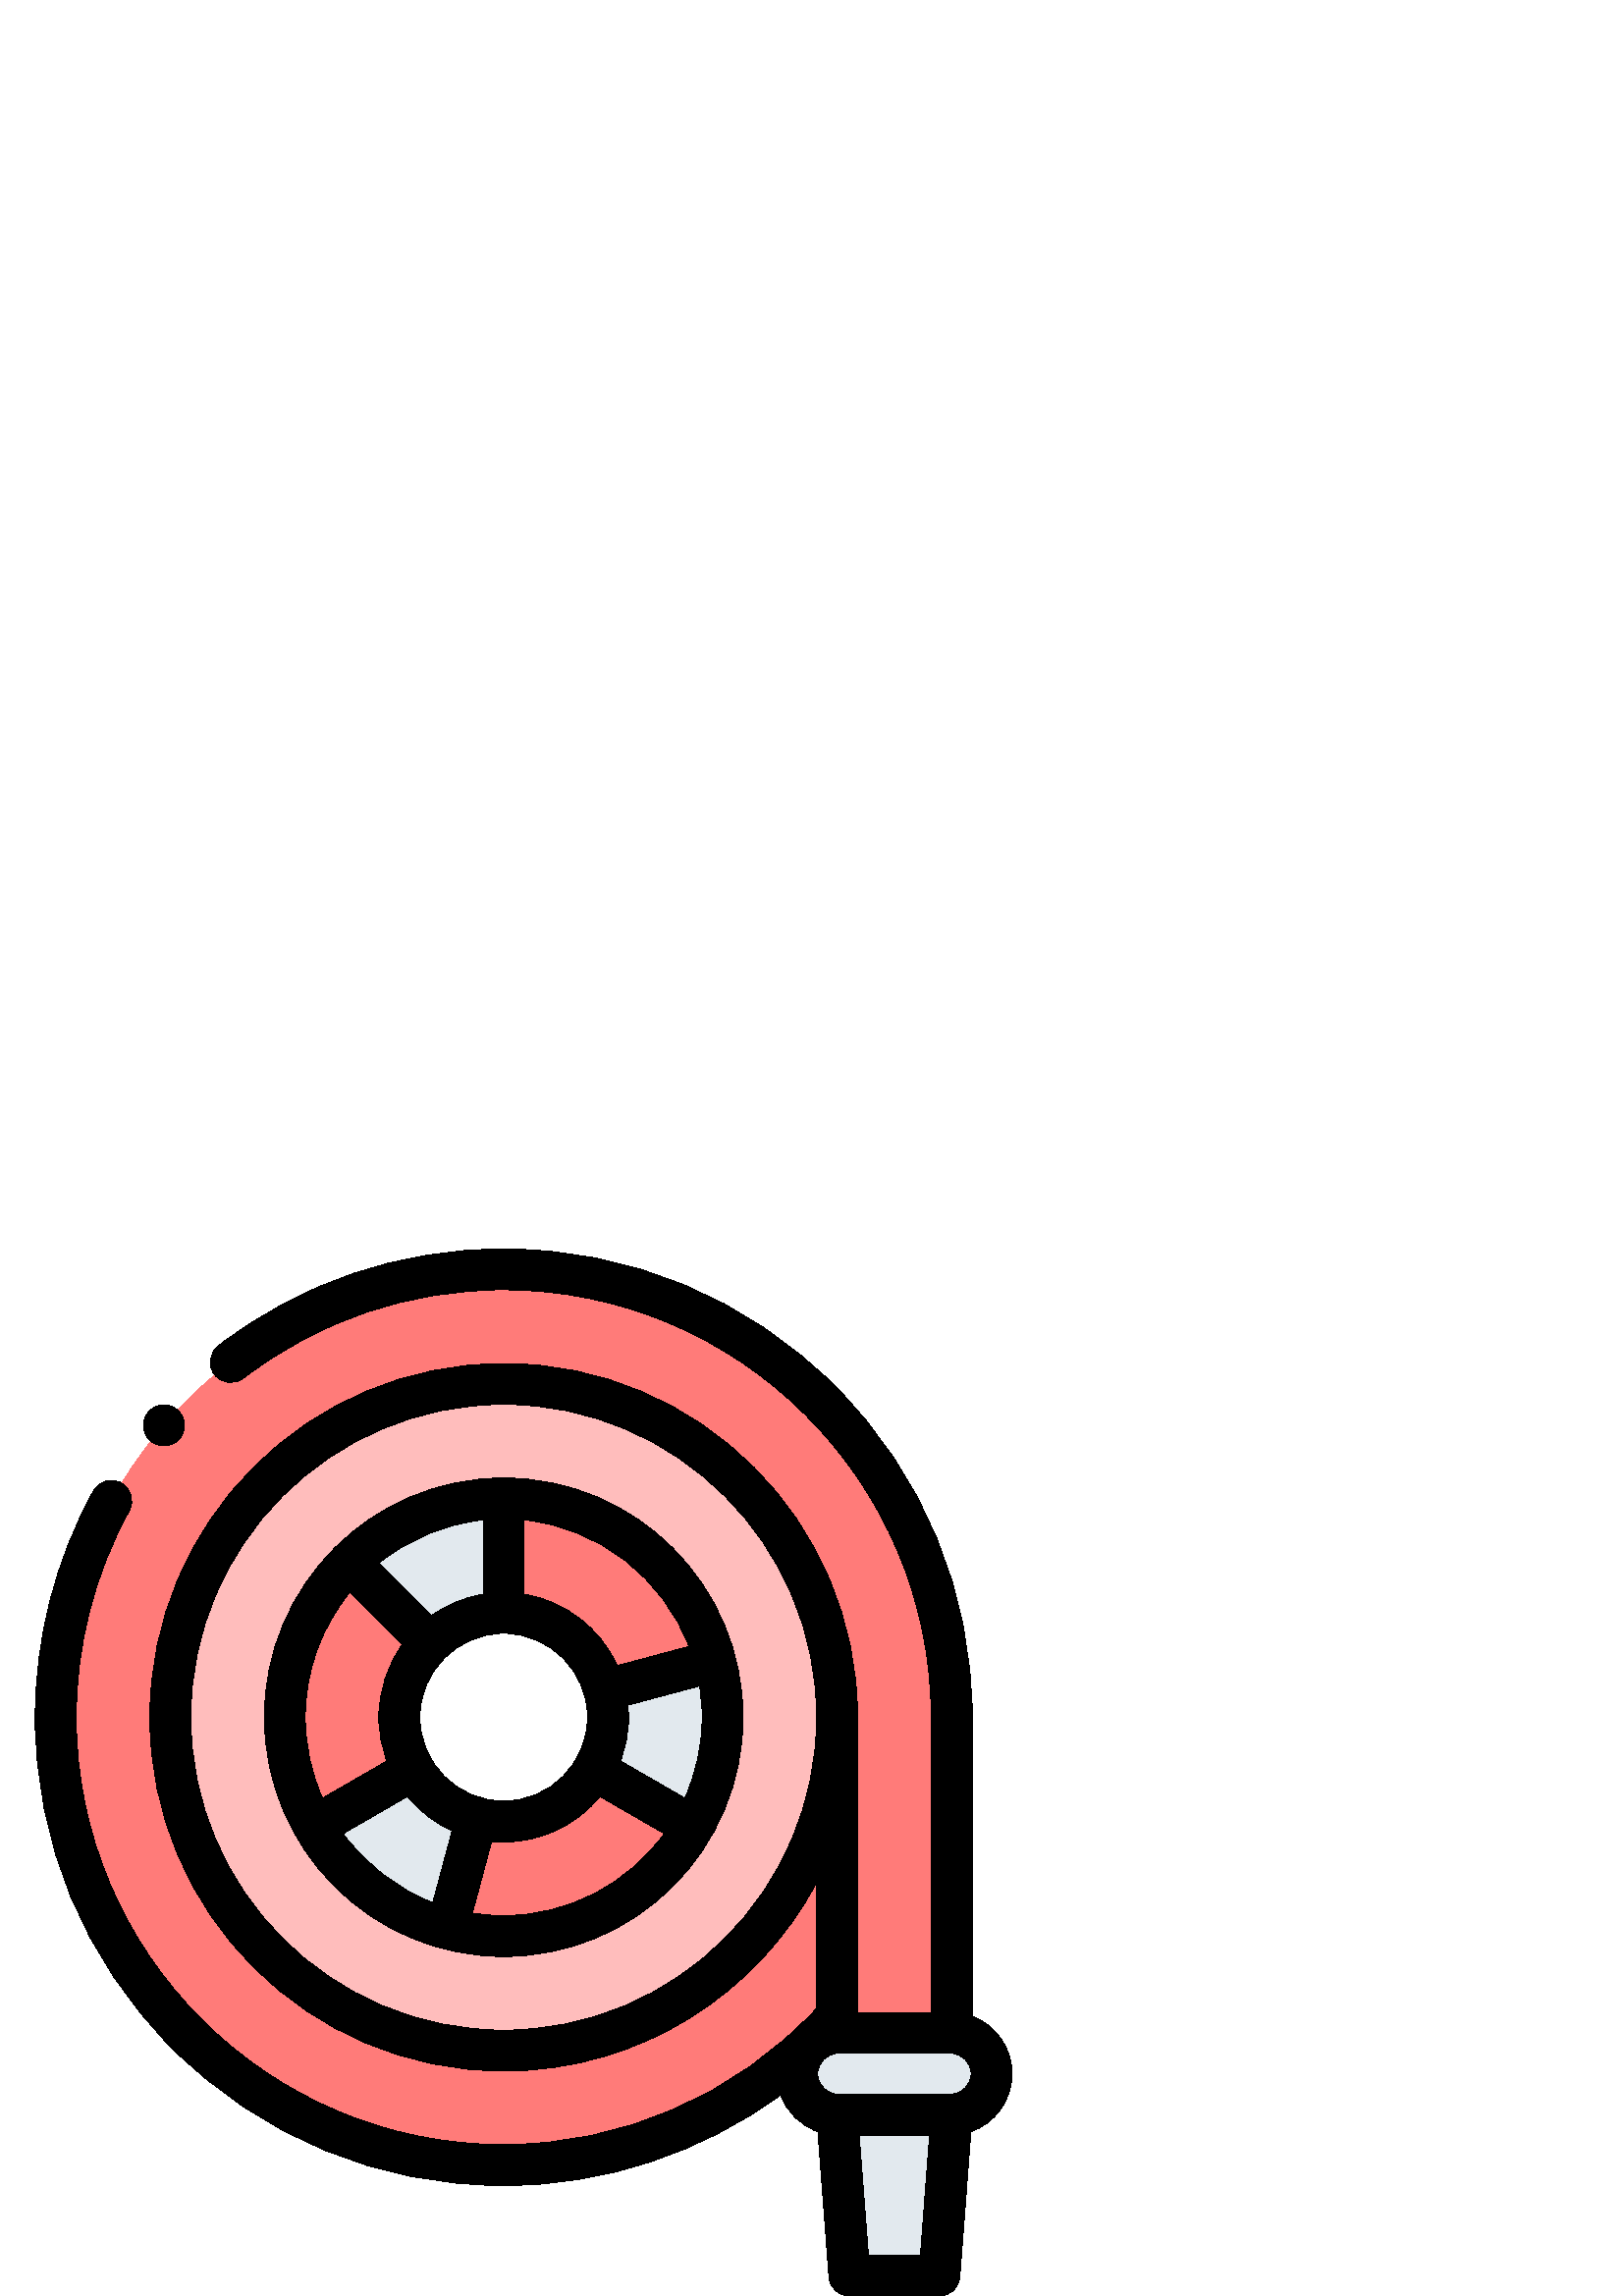 %!PS-Adobe-3.0 EPSF-3.0
%%Pages: 1
%%DocumentData: Clean7Bit
%%LanguageLevel: 2
%%BoundingBox: 12 0 372 384
%%EndComments
%%BeginProlog
50 dict begin
/q { gsave } bind def
/Q { grestore } bind def
/cm { 6 array astore concat } bind def
/w { setlinewidth } bind def
/J { setlinecap } bind def
/j { setlinejoin } bind def
/M { setmiterlimit } bind def
/d { setdash } bind def
/m { moveto } bind def
/l { lineto } bind def
/c { curveto } bind def
/h { closepath } bind def
/re { exch dup neg 3 1 roll 5 3 roll moveto 0 rlineto
      0 exch rlineto 0 rlineto closepath } bind def
/S { stroke } bind def
/f { fill } bind def
/f* { eofill } bind def
/n { newpath } bind def
/W { clip } bind def
/W* { eoclip } bind def
/BT { } bind def
/ET { } bind def
/BDC { mark 3 1 roll /BDC pdfmark } bind def
/EMC { mark /EMC pdfmark } bind def
/cairo_store_point { /cairo_point_y exch def /cairo_point_x exch def } def
/Tj { show currentpoint cairo_store_point } bind def
/TJ {
  {
    dup
    type /stringtype eq
    { show } { -0.001 mul 0 cairo_font_matrix dtransform rmoveto } ifelse
  } forall
  currentpoint cairo_store_point
} bind def
/cairo_selectfont { cairo_font_matrix aload pop pop pop 0 0 6 array astore
    cairo_font exch selectfont cairo_point_x cairo_point_y moveto } bind def
/Tf { pop /cairo_font exch def /cairo_font_matrix where
      { pop cairo_selectfont } if } bind def
/Td { matrix translate cairo_font_matrix matrix concatmatrix dup
      /cairo_font_matrix exch def dup 4 get exch 5 get cairo_store_point
      /cairo_font where { pop cairo_selectfont } if } bind def
/Tm { 2 copy 8 2 roll 6 array astore /cairo_font_matrix exch def
      cairo_store_point /cairo_font where { pop cairo_selectfont } if } bind def
/g { setgray } bind def
/rg { setrgbcolor } bind def
/d1 { setcachedevice } bind def
/cairo_data_source {
  CairoDataIndex CairoData length lt
    { CairoData CairoDataIndex get /CairoDataIndex CairoDataIndex 1 add def }
    { () } ifelse
} def
/cairo_flush_ascii85_file { cairo_ascii85_file status { cairo_ascii85_file flushfile } if } def
/cairo_image { image cairo_flush_ascii85_file } def
/cairo_imagemask { imagemask cairo_flush_ascii85_file } def
%%EndProlog
%%BeginSetup
%%EndSetup
%%Page: 1 1
%%BeginPageSetup
%%PageBoundingBox: 12 0 372 384
%%EndPageSetup
q 12 0 360 384 rectclip
1 0 0 -1 0 384 cm q
0.886 0.914 0.933 rg
344.438 376.5 m 311.438 376.5 l 306.938 317.5 l 348.938 317.5 l h
344.438 376.5 m f
1 0.482 0.475 rg
306.938 161.852 m 306.938 288 l 348.938 288 l 348.938 171.75 l h
306.938 161.852 m f
348.938 171.75 m 348.938 262.461 275.398 336 184.688 336 c 93.977 336 20.438
 262.461 20.438 171.75 c 20.438 81.039 93.977 7.5 184.688 7.5 c 275.398 
7.5 348.938 81.039 348.938 171.75 c h
348.938 171.75 m f
1 0.741 0.737 rg
306.938 171.75 m 306.938 239.266 252.203 294 184.688 294 c 117.172 294 
62.438 239.266 62.438 171.75 c 62.438 104.234 117.172 49.5 184.688 49.5 
c 252.203 49.5 306.938 104.234 306.938 171.75 c h
306.938 171.75 m f
1 0.482 0.475 rg
264.938 171.75 m 264.938 216.07 229.008 252 184.688 252 c 140.367 252 104.438
 216.07 104.438 171.75 c 104.438 127.43 140.367 91.5 184.688 91.5 c 205.973
 91.5 226.383 99.953 241.434 115.004 c 256.484 130.055 264.938 150.465 264.938
 171.75 c h
264.938 171.75 m f
1 g
222.938 171.75 m 222.938 192.875 205.812 210 184.688 210 c 163.562 210 
146.438 192.875 146.438 171.75 c 146.438 150.625 163.562 133.5 184.688 133.5
 c 205.812 133.5 222.938 150.625 222.938 171.75 c h
222.938 171.75 m f
0.886 0.914 0.933 rg
262.203 150.98 m 221.633 161.852 l 224.168 171.305 223.094 181.727 217.812
 190.875 c 254.184 211.875 l 265.266 192.684 267.52 170.816 262.203 150.98
 c h
262.203 150.98 m f
127.941 115.004 m 157.641 144.703 l 164.562 137.781 174.125 133.5 184.688
 133.5 c 184.688 91.5 l 162.527 91.5 142.465 100.48 127.941 115.004 c h
127.941 115.004 m f
163.918 249.266 m 174.789 208.695 l 165.332 206.164 156.844 200.023 151.562
 190.875 c 115.188 211.875 l 126.27 231.066 144.078 243.949 163.918 249.266
 c h
163.918 249.266 m f
348.562 287.5 m 307.312 287.5 l 299.027 287.5 292.312 294.215 292.312 302.5
 c 292.312 310.785 299.027 317.5 307.312 317.5 c 348.562 317.5 l 356.848
 317.5 363.562 310.785 363.562 302.5 c 363.562 294.215 356.848 287.5 348.562
 287.5 c h
348.562 287.5 m f
0 g
184.688 84 m 136.301 84 96.938 123.363 96.938 171.75 c 96.938 220.137 136.301
 259.5 184.688 259.5 c 233.074 259.5 272.438 220.137 272.438 171.75 c 272.438
 123.363 233.074 84 184.688 84 c h
257.438 171.75 m 257.438 182.316 255.172 192.363 251.102 201.434 c 227.516
 187.816 l 229.398 182.816 230.438 177.402 230.438 171.75 c 230.438 170.254
 230.359 168.773 230.219 167.316 c 256.527 160.266 l 257.125 164.008 257.438
 167.844 257.438 171.75 c h
153.938 171.75 m 153.938 154.793 167.73 141 184.688 141 c 201.645 141 215.438
 154.793 215.438 171.75 c 215.438 188.707 201.645 202.5 184.688 202.5 c 
167.73 202.5 153.938 188.707 153.938 171.75 c h
177.188 126.625 m 170.156 127.789 163.664 130.566 158.098 134.555 c 138.848
 115.305 l 149.543 106.602 162.742 100.871 177.188 99.387 c h
252.641 145.777 m 226.324 152.828 l 220.109 139.207 207.41 129.148 192.188
 126.625 c 192.188 99.383 l 219.883 102.234 243.02 120.688 252.641 145.777
 c h
128.242 125.91 m 147.492 145.16 l 142.117 152.66 138.938 161.84 138.938
 171.75 c 138.938 177.402 139.977 182.816 141.859 187.816 c 118.273 201.434
 l 114.203 192.363 111.938 182.316 111.938 171.75 c 111.938 154.387 118.055
 138.43 128.242 125.91 c h
125.797 214.41 m 149.371 200.801 l 153.781 206.152 159.387 210.477 165.766
 213.387 c 158.715 239.703 l 145.441 234.613 134.027 225.742 125.797 214.41
 c h
184.688 244.5 m 180.781 244.5 176.945 244.188 173.203 243.59 c 180.25 217.281
 l 181.711 217.422 183.191 217.5 184.688 217.5 c 198.891 217.5 211.605 210.992
 220.004 200.801 c 243.578 214.41 l 230.344 232.629 208.879 244.5 184.688
 244.5 c h
184.688 244.5 m f
371.062 302.5 m 371.062 292.863 364.973 284.625 356.438 281.426 c 356.438
 171.75 l 356.438 125.875 338.574 82.742 306.133 50.305 c 273.695 17.863
 230.562 0 184.688 0 c 146.453 0 110.262 12.297 80.035 35.559 c 76.75 38.082
 76.137 42.793 78.664 46.074 c 81.188 49.355 85.898 49.973 89.184 47.445
 c 116.766 26.219 149.789 15 184.688 15 c 271.121 15 341.438 85.316 341.438
 171.75 c 341.438 280 l 314.438 280 l 314.438 171.75 l 314.438 100.207 256.23
 42 184.688 42 c 113.145 42 54.938 100.207 54.938 171.75 c 54.938 243.293
 113.145 301.5 184.688 301.5 c 234.395 301.5 277.656 273.398 299.438 232.254
 c 299.438 278.52 l 269.832 310.312 228.18 328.5 184.688 328.5 c 98.254 
328.5 27.938 258.184 27.938 171.75 c 27.938 145.254 34.668 119.07 47.402
 96.031 c 49.406 92.406 48.094 87.844 44.469 85.84 c 40.844 83.836 36.281
 85.152 34.277 88.777 c 20.316 114.027 12.938 142.723 12.938 171.75 c 12.938
 217.625 30.801 260.758 63.242 293.195 c 95.68 325.637 138.812 343.5 184.688
 343.5 c 221.43 343.5 256.973 331.652 286.195 310.266 c 288.512 316.547 
293.562 321.516 299.891 323.734 c 303.961 377.07 l 304.258 380.98 307.516
 384 311.438 384 c 344.438 384 l 348.359 384 351.617 380.98 351.918 377.07
 c 355.984 323.734 l 364.754 320.664 371.062 312.305 371.062 302.5 c h
184.688 286.5 m 121.414 286.5 69.938 235.023 69.938 171.75 c 69.938 108.477
 121.414 57 184.688 57 c 247.961 57 299.438 108.477 299.438 171.75 c 299.438
 235.023 247.961 286.5 184.688 286.5 c h
348.562 310 m 307.312 310 l 303.176 310 299.812 306.633 299.812 302.5 c
 299.812 298.363 303.176 295 307.312 295 c 348.562 295 l 352.699 295 356.062
 298.363 356.062 302.5 c 356.062 306.637 352.699 310 348.562 310 c h
337.488 369 m 318.387 369 l 315.031 325 l 340.844 325 l h
337.488 369 m f
60.113 72.203 m 62.086 72.203 64.02 71.398 65.414 70.004 c 66.809 68.609
 67.613 66.676 67.613 64.703 c 67.613 62.73 66.809 60.797 65.414 59.398 
c 64.02 58.004 62.086 57.203 60.113 57.203 c 58.141 57.203 56.203 58.004
 54.809 59.398 c 53.414 60.797 52.613 62.73 52.613 64.703 c 52.613 66.676
 53.414 68.609 54.809 70.004 c 56.203 71.398 58.141 72.203 60.113 72.203
 c h
60.113 72.203 m f
Q Q
showpage
%%Trailer
end
%%EOF
